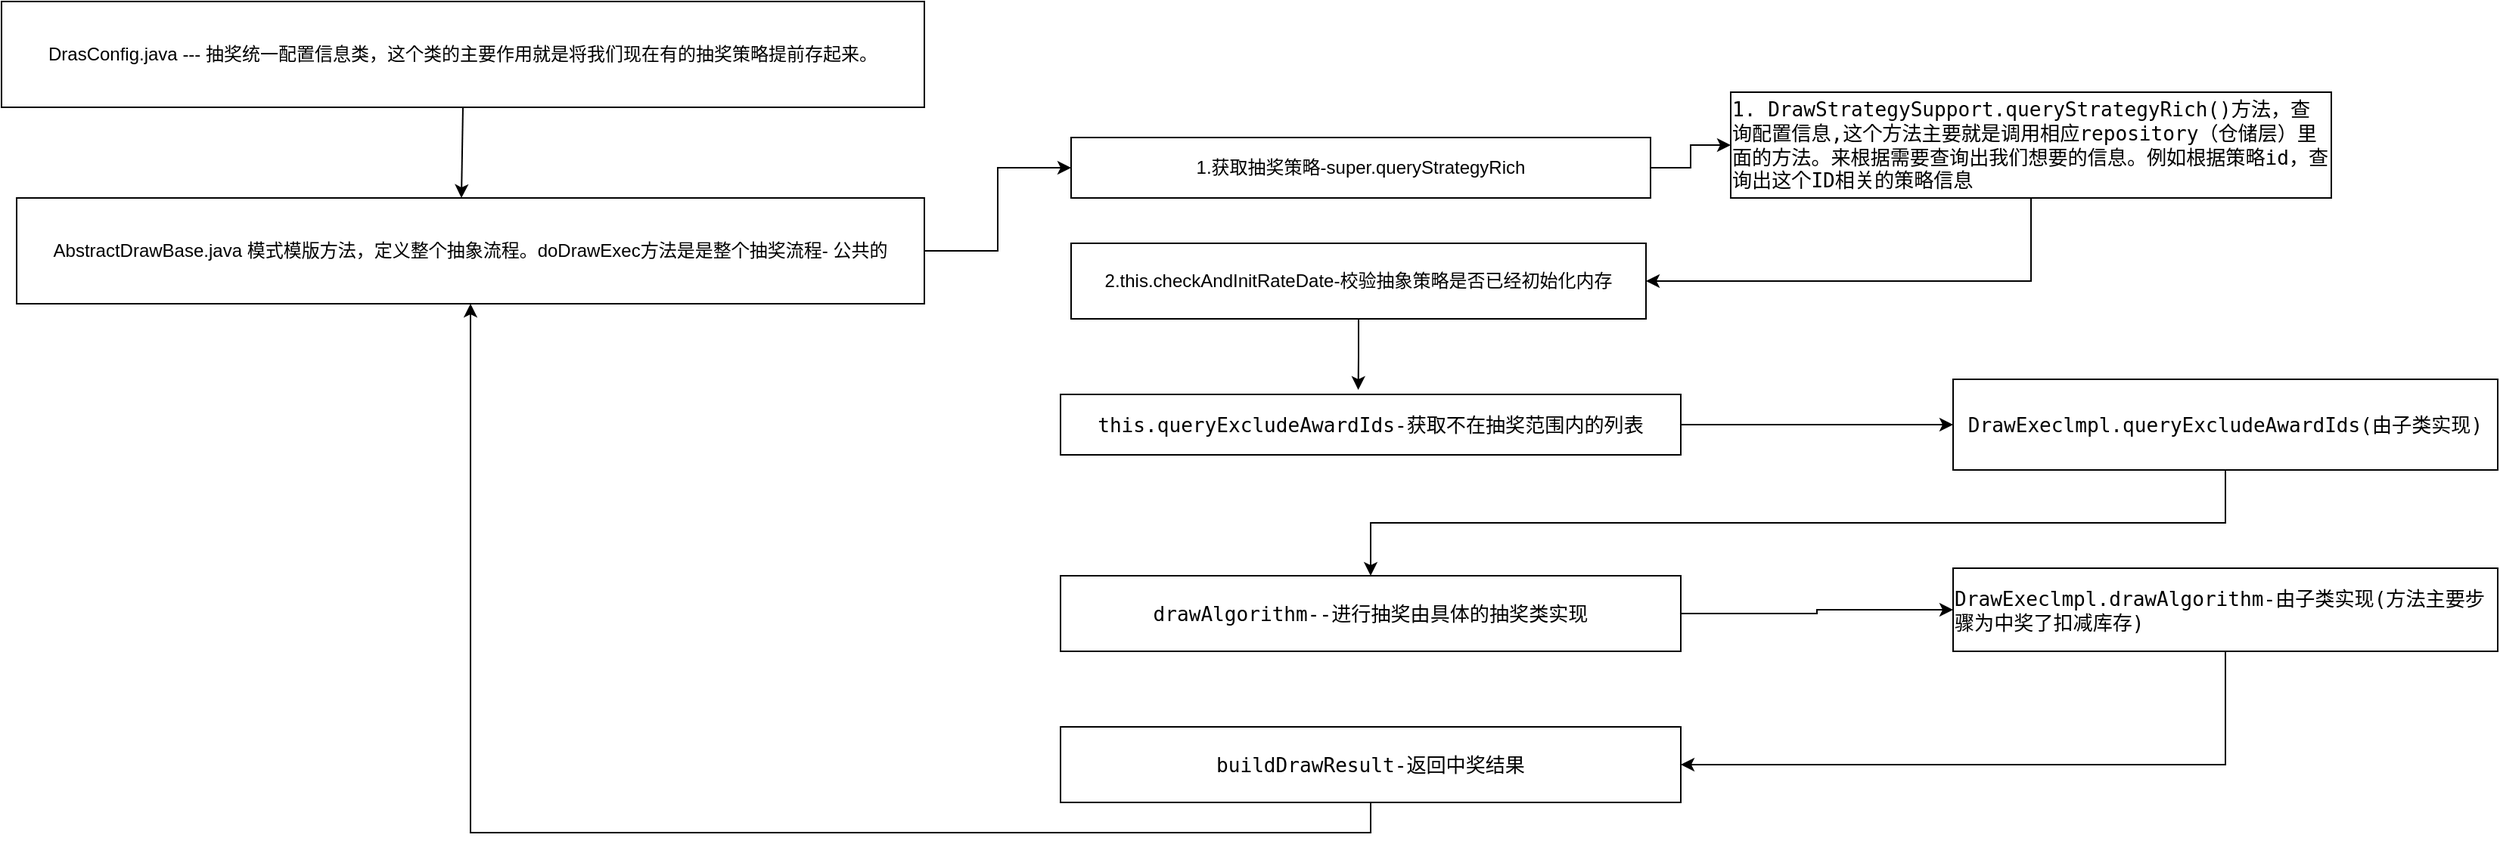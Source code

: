 <mxfile version="21.1.2" type="github">
  <diagram name="第 1 页" id="8lUOQ5nHZoZ0LKgEKRRM">
    <mxGraphModel dx="1026" dy="692" grid="1" gridSize="10" guides="1" tooltips="1" connect="1" arrows="1" fold="1" page="1" pageScale="1" pageWidth="827" pageHeight="1169" math="0" shadow="0">
      <root>
        <mxCell id="0" />
        <mxCell id="1" parent="0" />
        <mxCell id="HnccQq1cx2f1_fGEKsfp-6" style="rounded=0;orthogonalLoop=1;jettySize=auto;html=1;exitX=0.5;exitY=1;exitDx=0;exitDy=0;entryX=0.49;entryY=0;entryDx=0;entryDy=0;entryPerimeter=0;labelBackgroundColor=none;fontColor=#000000;" edge="1" parent="1" source="HnccQq1cx2f1_fGEKsfp-1" target="HnccQq1cx2f1_fGEKsfp-2">
          <mxGeometry relative="1" as="geometry" />
        </mxCell>
        <mxCell id="HnccQq1cx2f1_fGEKsfp-1" value="DrasConfig.java ---&amp;nbsp;抽奖统一配置信息类，这个类的主要作用就是将我们现在有的抽奖策略提前存起来。" style="rounded=0;whiteSpace=wrap;html=1;labelBackgroundColor=none;fontColor=#000000;" vertex="1" parent="1">
          <mxGeometry x="120" y="70" width="610" height="70" as="geometry" />
        </mxCell>
        <mxCell id="HnccQq1cx2f1_fGEKsfp-5" style="edgeStyle=orthogonalEdgeStyle;rounded=0;orthogonalLoop=1;jettySize=auto;html=1;exitX=1;exitY=0.5;exitDx=0;exitDy=0;entryX=0;entryY=0.5;entryDx=0;entryDy=0;labelBackgroundColor=none;fontColor=#000000;" edge="1" parent="1" source="HnccQq1cx2f1_fGEKsfp-2" target="HnccQq1cx2f1_fGEKsfp-3">
          <mxGeometry relative="1" as="geometry" />
        </mxCell>
        <mxCell id="HnccQq1cx2f1_fGEKsfp-2" value="AbstractDrawBase.java 模式模版方法，定义整个抽象流程。doDrawExec方法是是整个抽奖流程- 公共的" style="rounded=0;whiteSpace=wrap;html=1;labelBackgroundColor=none;fontColor=#000000;" vertex="1" parent="1">
          <mxGeometry x="130" y="200" width="600" height="70" as="geometry" />
        </mxCell>
        <mxCell id="HnccQq1cx2f1_fGEKsfp-15" style="edgeStyle=orthogonalEdgeStyle;rounded=0;orthogonalLoop=1;jettySize=auto;html=1;exitX=1;exitY=0.5;exitDx=0;exitDy=0;" edge="1" parent="1" source="HnccQq1cx2f1_fGEKsfp-3" target="HnccQq1cx2f1_fGEKsfp-7">
          <mxGeometry relative="1" as="geometry" />
        </mxCell>
        <mxCell id="HnccQq1cx2f1_fGEKsfp-3" value="1.获取抽奖策略-super.queryStrategyRich&lt;span style=&quot;&quot;&gt;&lt;br&gt;&lt;/span&gt;" style="rounded=0;whiteSpace=wrap;html=1;labelBackgroundColor=none;fontColor=#000000;" vertex="1" parent="1">
          <mxGeometry x="827" y="160" width="383" height="40" as="geometry" />
        </mxCell>
        <mxCell id="HnccQq1cx2f1_fGEKsfp-16" style="edgeStyle=orthogonalEdgeStyle;rounded=0;orthogonalLoop=1;jettySize=auto;html=1;exitX=0.5;exitY=1;exitDx=0;exitDy=0;entryX=1;entryY=0.5;entryDx=0;entryDy=0;" edge="1" parent="1" source="HnccQq1cx2f1_fGEKsfp-7" target="HnccQq1cx2f1_fGEKsfp-10">
          <mxGeometry relative="1" as="geometry" />
        </mxCell>
        <mxCell id="HnccQq1cx2f1_fGEKsfp-7" value="&lt;div style=&quot;text-align: start; font-family: &amp;quot;JetBrains Mono&amp;quot;, monospace; font-size: 9.8pt;&quot;&gt;1. DrawStrategySupport.queryStrategyRich()方法，查询配置信息,这个方法主要就是调用相应repository（仓储层）里面的方法。来根据需要查询出我们想要的信息。例如根据策略id，查询出这个ID相关的策略信息&lt;/div&gt;" style="rounded=0;whiteSpace=wrap;html=1;labelBackgroundColor=none;fontColor=#000000;" vertex="1" parent="1">
          <mxGeometry x="1263" y="130" width="397" height="70" as="geometry" />
        </mxCell>
        <mxCell id="HnccQq1cx2f1_fGEKsfp-14" style="edgeStyle=orthogonalEdgeStyle;rounded=0;orthogonalLoop=1;jettySize=auto;html=1;exitX=0.5;exitY=1;exitDx=0;exitDy=0;entryX=0.48;entryY=-0.075;entryDx=0;entryDy=0;entryPerimeter=0;" edge="1" parent="1" source="HnccQq1cx2f1_fGEKsfp-10" target="HnccQq1cx2f1_fGEKsfp-11">
          <mxGeometry relative="1" as="geometry" />
        </mxCell>
        <mxCell id="HnccQq1cx2f1_fGEKsfp-10" value="2.this.checkAndInitRateDate-校验抽象策略是否已经初始化内存" style="rounded=0;whiteSpace=wrap;html=1;" vertex="1" parent="1">
          <mxGeometry x="827" y="230" width="380" height="50" as="geometry" />
        </mxCell>
        <mxCell id="HnccQq1cx2f1_fGEKsfp-17" style="edgeStyle=orthogonalEdgeStyle;rounded=0;orthogonalLoop=1;jettySize=auto;html=1;exitX=1;exitY=0.5;exitDx=0;exitDy=0;" edge="1" parent="1" source="HnccQq1cx2f1_fGEKsfp-11" target="HnccQq1cx2f1_fGEKsfp-12">
          <mxGeometry relative="1" as="geometry" />
        </mxCell>
        <mxCell id="HnccQq1cx2f1_fGEKsfp-11" value="&lt;div style=&quot;text-align: start; font-family: &amp;quot;JetBrains Mono&amp;quot;, monospace; font-size: 9.8pt;&quot;&gt;&lt;span style=&quot;background-color: rgb(255, 255, 255);&quot;&gt;this.queryExcludeAwardIds-获取不在抽奖范围内的列表&lt;/span&gt;&lt;/div&gt;" style="rounded=0;whiteSpace=wrap;html=1;" vertex="1" parent="1">
          <mxGeometry x="820" y="330" width="410" height="40" as="geometry" />
        </mxCell>
        <mxCell id="HnccQq1cx2f1_fGEKsfp-19" style="edgeStyle=orthogonalEdgeStyle;rounded=0;orthogonalLoop=1;jettySize=auto;html=1;exitX=0.5;exitY=1;exitDx=0;exitDy=0;" edge="1" parent="1" source="HnccQq1cx2f1_fGEKsfp-12" target="HnccQq1cx2f1_fGEKsfp-18">
          <mxGeometry relative="1" as="geometry" />
        </mxCell>
        <mxCell id="HnccQq1cx2f1_fGEKsfp-12" value="&lt;div style=&quot;text-align: start; font-family: &amp;quot;JetBrains Mono&amp;quot;, monospace; font-size: 9.8pt;&quot;&gt;&lt;span style=&quot;background-color: rgb(255, 255, 255);&quot;&gt;DrawExeclmpl.queryExcludeAwardIds(由子类实现)&lt;/span&gt;&lt;/div&gt;" style="rounded=0;whiteSpace=wrap;html=1;" vertex="1" parent="1">
          <mxGeometry x="1410" y="320" width="360" height="60" as="geometry" />
        </mxCell>
        <mxCell id="HnccQq1cx2f1_fGEKsfp-22" style="edgeStyle=orthogonalEdgeStyle;rounded=0;orthogonalLoop=1;jettySize=auto;html=1;exitX=1;exitY=0.5;exitDx=0;exitDy=0;" edge="1" parent="1" source="HnccQq1cx2f1_fGEKsfp-18" target="HnccQq1cx2f1_fGEKsfp-21">
          <mxGeometry relative="1" as="geometry" />
        </mxCell>
        <mxCell id="HnccQq1cx2f1_fGEKsfp-18" value="&lt;div style=&quot;text-align: start; font-family: &amp;quot;JetBrains Mono&amp;quot;, monospace; font-size: 9.8pt;&quot;&gt;drawAlgorithm--进行抽奖由具体的抽奖类实现&lt;/div&gt;" style="rounded=0;whiteSpace=wrap;html=1;labelBackgroundColor=none;fontColor=#000000;" vertex="1" parent="1">
          <mxGeometry x="820" y="450" width="410" height="50" as="geometry" />
        </mxCell>
        <mxCell id="HnccQq1cx2f1_fGEKsfp-24" style="edgeStyle=orthogonalEdgeStyle;rounded=0;orthogonalLoop=1;jettySize=auto;html=1;exitX=0.5;exitY=1;exitDx=0;exitDy=0;entryX=1;entryY=0.5;entryDx=0;entryDy=0;" edge="1" parent="1" source="HnccQq1cx2f1_fGEKsfp-21" target="HnccQq1cx2f1_fGEKsfp-23">
          <mxGeometry relative="1" as="geometry" />
        </mxCell>
        <mxCell id="HnccQq1cx2f1_fGEKsfp-21" value="&lt;div style=&quot;text-align: start; font-family: &amp;quot;JetBrains Mono&amp;quot;, monospace; font-size: 9.8pt;&quot;&gt;DrawExeclmpl.drawAlgorithm-由子类实现(方法主要步骤为中奖了扣减库存)&lt;/div&gt;" style="rounded=0;whiteSpace=wrap;html=1;labelBackgroundColor=none;fontColor=#000000;" vertex="1" parent="1">
          <mxGeometry x="1410" y="445" width="360" height="55" as="geometry" />
        </mxCell>
        <mxCell id="HnccQq1cx2f1_fGEKsfp-25" style="edgeStyle=orthogonalEdgeStyle;rounded=0;orthogonalLoop=1;jettySize=auto;html=1;exitX=0.5;exitY=1;exitDx=0;exitDy=0;" edge="1" parent="1" source="HnccQq1cx2f1_fGEKsfp-23" target="HnccQq1cx2f1_fGEKsfp-2">
          <mxGeometry relative="1" as="geometry" />
        </mxCell>
        <mxCell id="HnccQq1cx2f1_fGEKsfp-23" value="&lt;div style=&quot;text-align: start; font-family: &amp;quot;JetBrains Mono&amp;quot;, monospace; font-size: 9.8pt;&quot;&gt;&lt;span style=&quot;background-color: rgb(255, 255, 255);&quot;&gt;buildDrawResult-返回中奖结果&lt;/span&gt;&lt;/div&gt;" style="rounded=0;whiteSpace=wrap;html=1;" vertex="1" parent="1">
          <mxGeometry x="820" y="550" width="410" height="50" as="geometry" />
        </mxCell>
      </root>
    </mxGraphModel>
  </diagram>
</mxfile>
